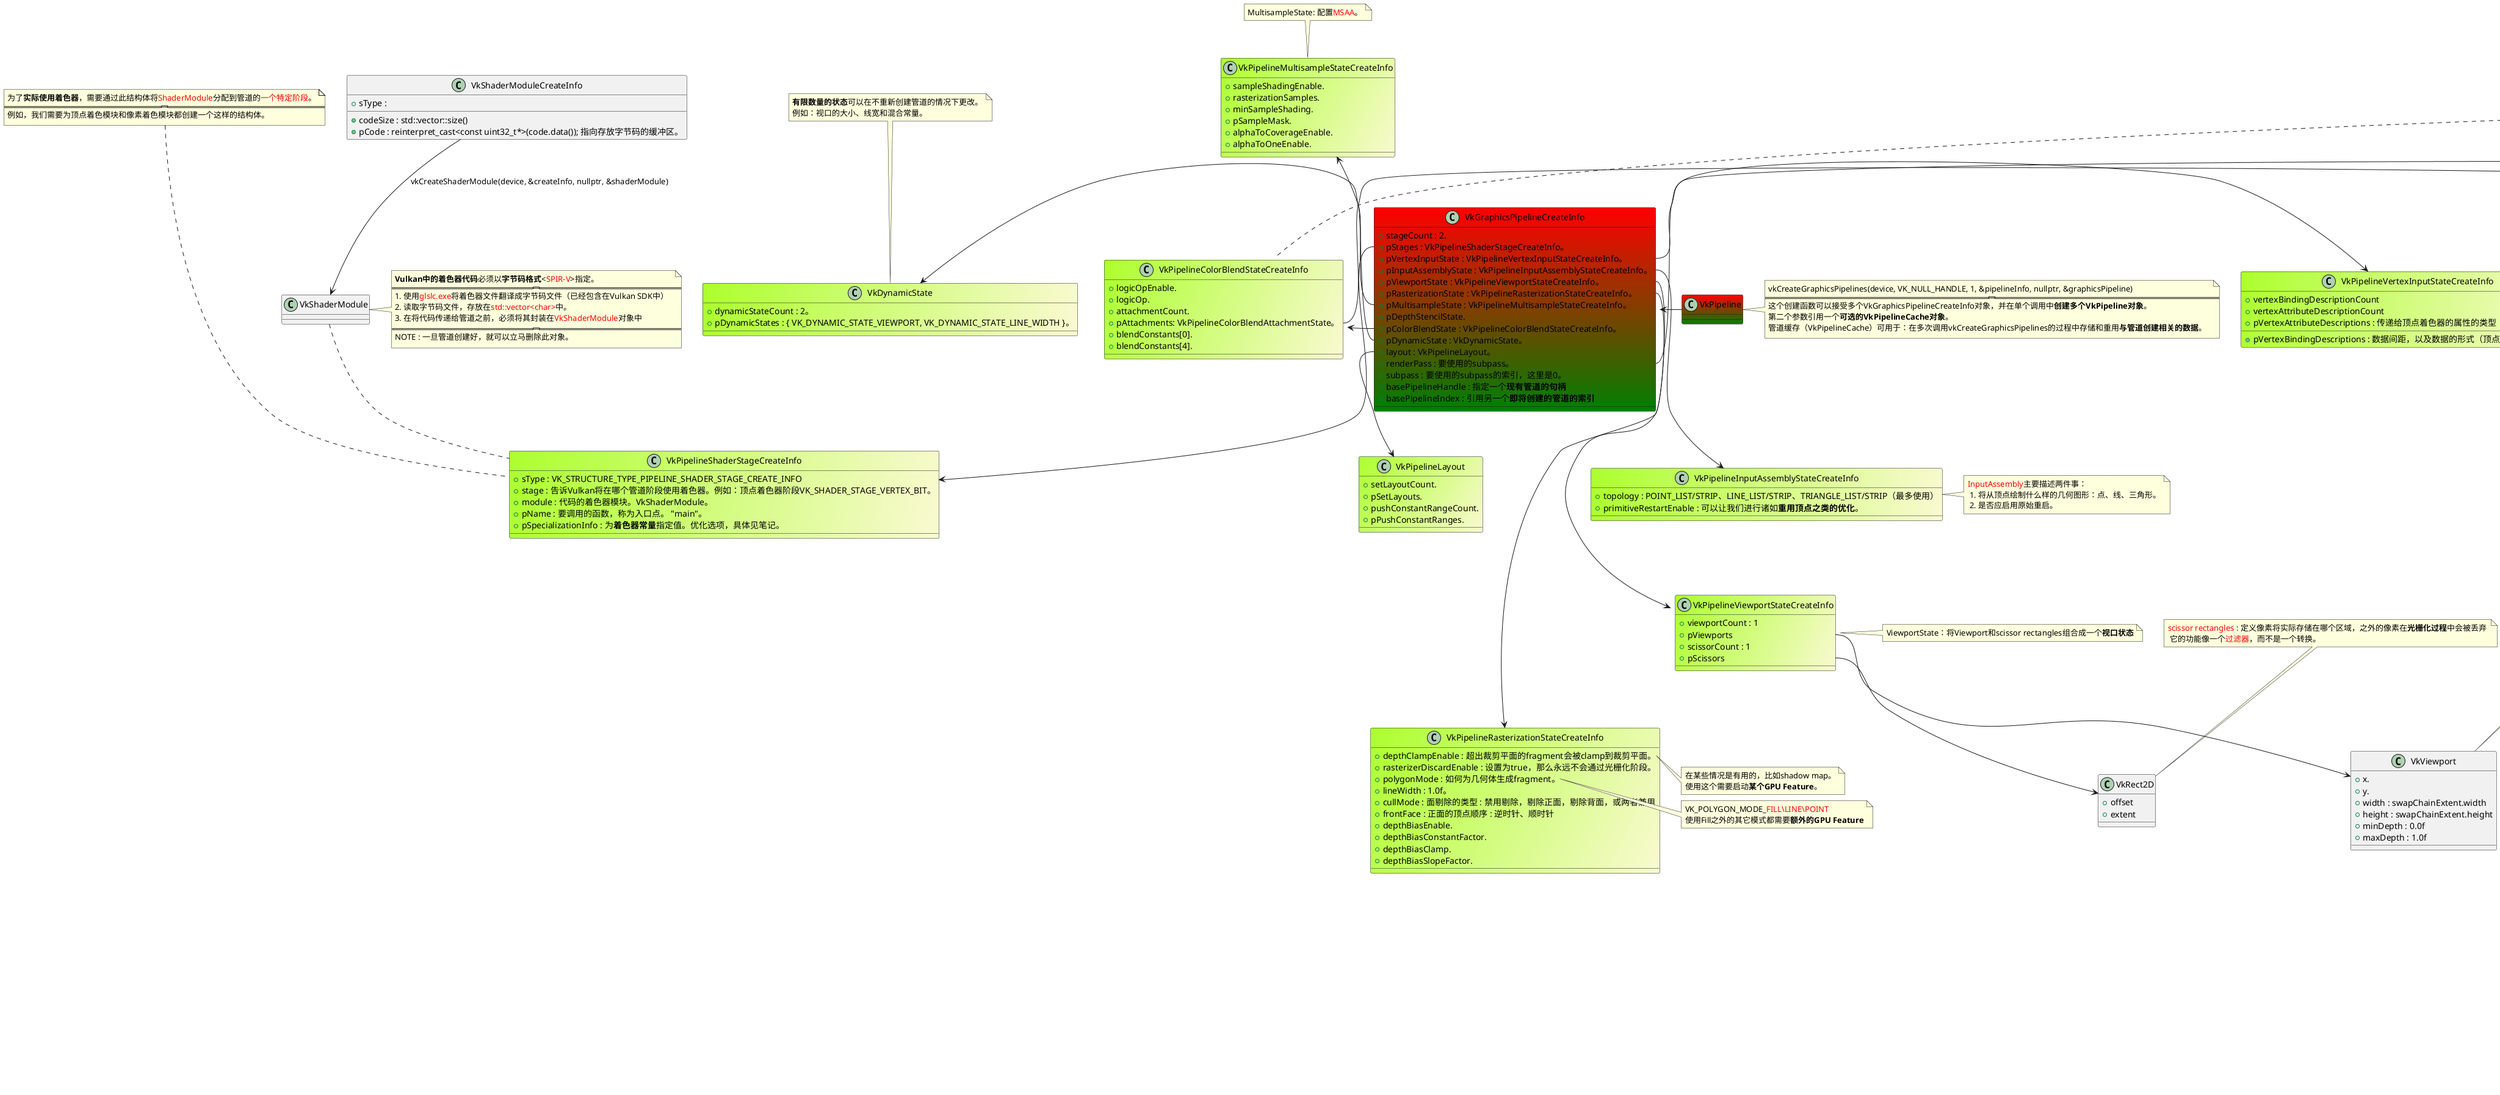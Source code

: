 @startuml
together {
    class VkShaderModule{
    }
    note right of VkShaderModule
        **Vulkan中的着色器代码**必须以**字节码格式**<<color:#Red>SPIR-V</color>>指定。
        ================
        1. 使用<color:#Red>glslc.exe</color>将着色器文件翻译成字节码文件（已经包含在Vulkan SDK中）
        2. 读取字节码文件，存放在<color:#Red>std::vector<char></color>中。
        3. 在将代码传递给管道之前，必须将其封装在<color:#Red>VkShaderModule</color>对象中
        =============
        NOTE : 一旦管道创建好，就可以立马删除此对象。
    end note

    class VkShaderModuleCreateInfo{
        +sType : 
        +codeSize : std::vector::size()
        +pCode : reinterpret_cast<const uint32_t*>(code.data()); 指向存放字节码的缓冲区。
    }

    class VkPipelineShaderStageCreateInfo #GreenYellow/LightGoldenRodYellow{
        +sType : VK_STRUCTURE_TYPE_PIPELINE_SHADER_STAGE_CREATE_INFO
        +stage : 告诉Vulkan将在哪个管道阶段使用着色器。例如：顶点着色器阶段VK_SHADER_STAGE_VERTEX_BIT。
        +module : 代码的着色器模块。VkShaderModule。
        +pName : 要调用的函数，称为入口点。 "main"。
        +pSpecializationInfo : 为**着色器常量**指定值。优化选项，具体见笔记。
    }
    note top of VkPipelineShaderStageCreateInfo
        为了**实际使用着色器**，需要通过此结构体将<color:#Red>ShaderModule</color>分配到管道的<color:#Red>一个特定阶段</color>。
        =============
        例如，我们需要为顶点着色模块和像素着色模块都创建一个这样的结构体。
    end note
}
VkShaderModuleCreateInfo --> VkShaderModule : vkCreateShaderModule(device, &createInfo, nullptr, &shaderModule)
VkShaderModule .. VkPipelineShaderStageCreateInfo

class VkPipelineVertexInputStateCreateInfo #GreenYellow/LightGoldenRodYellow{
    +vertexBindingDescriptionCount
    +pVertexBindingDescriptions : 数据间距，以及数据的形式（顶点还是索引instance)
    +vertexAttributeDescriptionCount
    +pVertexAttributeDescriptions : 传递给顶点着色器的属性的类型
}
note right : <color:#Red>InputAssembly</color>：传递到顶点着色器的顶点数据的格式

class VkPipelineInputAssemblyStateCreateInfo #GreenYellow/LightGoldenRodYellow{
    +topology : POINT_LIST/STRIP、LINE_LIST/STRIP、TRIANGLE_LIST/STRIP（最多使用）
    +primitiveRestartEnable : 可以让我们进行诸如**重用顶点之类的优化**。
}
note right : <color:#Red>InputAssembly</color>主要描述两件事：\n 1. 将从顶点绘制什么样的几何图形：点、线、三角形。\n 2. 是否应启用原始重启。

together {
    class VkViewport{
        +x.
        +y.
        +width : swapChainExtent.width
        +height : swapChainExtent.height
        +minDepth : 0.0f
        +maxDepth : 1.0f
    }
    note top : 主要描述**与输出相关的framebuffer区域**

    class VkRect2D{
        +offset
        +extent
    }
    note top : <color:#Red>scissor rectangles</color> : 定义像素将实际存储在哪个区域，之外的像素在**光栅化过程**中会被丢弃 \n 它的功能像一个<color:#Red>过滤器</color>，而不是一个转换。

    class VkPipelineViewportStateCreateInfo #GreenYellow/LightGoldenRodYellow{
        +viewportCount : 1
        +pViewports
        +scissorCount : 1
        +pScissors
    }
    note top of VkPipelineViewportStateCreateInfo
        ViewportState：将Viewport和scissor rectangles组合成一个**视口状态**
    end note
}
VkPipelineViewportStateCreateInfo::pViewports --> VkViewport
VkPipelineViewportStateCreateInfo::pScissors --> VkRect2D

class VkPipelineRasterizationStateCreateInfo #GreenYellow/LightGoldenRodYellow{
    +depthClampEnable : 超出裁剪平面的fragment会被clamp到裁剪平面。
    +rasterizerDiscardEnable : 设置为true，那么永远不会通过光栅化阶段。
    +polygonMode : 如何为几何体生成fragment。
    +lineWidth : 1.0f。
    +cullMode : 面剔除的类型 : 禁用剔除，剔除正面，剔除背面，或两者兼用
    +frontFace : 正面的顶点顺序 : 逆时针、顺时针
    +depthBiasEnable.
    +depthBiasConstantFactor.
    +depthBiasClamp.
    +depthBiasSlopeFactor.
}
note right of VkPipelineRasterizationStateCreateInfo::depthClampEnable
    在某些情况是有用的，比如shadow map。
    使用这个需要启动**某个GPU Feature**。
end note
note right of VkPipelineRasterizationStateCreateInfo::polygonMode
    VK_POLYGON_MODE_<color:#Red>FILL\LINE\POINT</color>
    使用Fill之外的其它模式都需要**额外的GPU Feature**
end note

class VkPipelineMultisampleStateCreateInfo #GreenYellow/LightGoldenRodYellow{
    +sampleShadingEnable.
    +rasterizationSamples.
    +minSampleShading.
    +pSampleMask.
    +alphaToCoverageEnable.
    +alphaToOneEnable.
}
note top of VkPipelineMultisampleStateCreateInfo
    MultisampleState: 配置<color:#Red>MSAA</color>。
end note

together {
    class VkPipelineColorBlendAttachmentState{
        +colorWriteMask.
        +blendEnable.
        +srcColorBlendFactor : VK_BLEND_FACTOR_ONE。
        +dstColorBlendFactor : VK_BLEND_FACTOR_ZERO。
        +colorBlendOp : VK_BLEND_OP_ADD。
        +srcAlphaBlendFactor : VK_BLEND_FACTOR_ONE。
        +dstAlphaBlendFactor : VK_BLEND_FACTOR_ZERO。
        +alphaBlendOp : VK_BLEND_OP_ADD。
    }
    note top of VkPipelineColorBlendAttachmentState
        为每个附加的framebuffer都要配置<color:#Red>颜色混合</color>。
        作为数组存放在<color:#Red>ColorBlendState<color:#Red>中。
    end note

    class VkPipelineColorBlendStateCreateInfo #GreenYellow/LightGoldenRodYellow{
        +logicOpEnable.
        +logicOp.
        +attachmentCount.
        +pAttachments: VkPipelineColorBlendAttachmentState。
        +blendConstants[0].
        +blendConstants[4].
    }
    note top of VkPipelineColorBlendStateCreateInfo
        全局ColorBlend设置
    end note
}
VkPipelineColorBlendStateCreateInfo::pAttachments --> VkPipelineColorBlendAttachmentState

class VkDynamicState #GreenYellow/LightGoldenRodYellow{
    +dynamicStateCount : 2。
    +pDynamicStates : { VK_DYNAMIC_STATE_VIEWPORT, VK_DYNAMIC_STATE_LINE_WIDTH }。
}
note top of VkDynamicState
    **有限数量的状态**可以在不重新创建管道的情况下更改。
    例如：视口的大小、线宽和混合常量。
end note 

class VkPipelineLayout #GreenYellow/LightGoldenRodYellow{
   +setLayoutCount.
   +pSetLayouts.
   +pushConstantRangeCount.
   +pPushConstantRanges.
}


package RenderPass {
    class VkAttachmentDescription{
        +format : swapChainImageFormat。
        +samples : VK_SAMPLE_COUNT_1_BIT。
        +loadOp : Render前**如何处理附件中的数据**。
        +storeOp : Render后**如何处理附件中的数据**。
        +stencilLoadOp : 可选项和loadOp一样。
        +stencilStoreOp : 可选项一样。
        +initialLayout: 渲染过程开始之前图像将具有哪种布局。
        +finalLayout：染结束时自动转换到的布局
    }
    note right of VkAttachmentDescription::loadOp
        VK_ATTACHMENT_LOAD_OP_<color:#Red>LOAD\CLEAR\DONT_CARE</color>。
        保留/清除/未定义（不关心）。
        针对的是**颜色和深度缓冲**
    end note
    note right of VkAttachmentDescription::storeOp
        VK_ATTACHMENT_STORE_OP_<color:#Red>STORE\DONT_CARE</color>。
        写入/未定义。
        针对的是**颜色和深度缓冲**
    end note
    note right of VkAttachmentDescription::initialLayout
        在Vulkan中，**纹理和帧缓冲**由具有特定像素格式的**VkImage对象**表示。
        但是内存中**像素的布局**可以改变，常用的布局有：
            1. VK_IMAGE_LAYOUT_COLOR_ATTACHMENT_OPTIMAL ：用作color attachment。
            2. VK_IMAGE_LAYOUT_PRESENT_SRC_KHR ：要在交换链中显示的Image。
            3. VK_IMAGE_LAYOUT_TRANSFER_DST_OPTIMAL ：用作**内存复制操作目标**的Image。
            4. VK_IMAGE_LAYOUT_UNDEFINED ：不关心图像的布局
    end note
    note left of VkAttachmentDescription
        用来描述<color:#Red>VkAttachmentReference</color>
    end note

    class VkAttachmentReference{
        +attachment : VkAttachmentDescription数组里面的索引。
        +layout : 当subpass启动时，Vulkan将自动将Attachment转换到此布局。
    }

    class VkSubpassDescription{
        +pipelineBindPoint : VK_PIPELINE_BIND_POINT_GRAPHICS。
        +colorAttachmentCount : 0 (或者多个)。
        +pColorAttachments : VkAttachmentReference数组。
        +pInputAttachments : 从着色器中读取的附件。
        +pResolveAttachments : 用于MSAA的颜色附件。
        +pDepthStencilAttachment : Attachment for depth and stencil data。
        +pPreserveAttachments : Subpass不使用的附件，但必须保留其数据。
    }
    note left of VkSubpassDescription
        使用VkSubpassDescription结构描述<color:#Red>subpass</color>。
    end note
    note right of VkSubpassDescription::pColorAttachments
        这个数组中附件的索引，直接对应的是如下的代码
        <s>layout(location = 0) out vec4 outColor</s>
    end note

    class VkRenderPass #GreenYellow/LightGoldenRodYellow{

    }
    note right of VkRenderPass
        vkCreateRenderPass(device, &renderPassInfo, nullptr, &renderPass) 
        =========================
        RenderPass里面拥有该Pass所需的所有附件，以<color:#Red>附件描述符数组</color>的形式存储，这是个全集。
        SubPass可能只需要用到总集的一部分，也就是子集。笨的做法就是也存储<color:#Red>附件描述符数组</color>,
        而好的做法，就是存储<color:#Red>附件描述符的引用数组</color>。
    end note

    class VkRenderPassCreateInfo{
        +attachmentCount.
        +pAttachments : VkAttachmentDescription数组。
        +subpassCount : 1。
        +pSubpasses : VkSubpassDescription数组
    }

    VkSubpassDescription::pColorAttachments --> VkAttachmentReference
    VkAttachmentReference::attachment --> VkAttachmentDescription
    VkRenderPassCreateInfo::pSubpasses --> VkSubpassDescription
    VkRenderPassCreateInfo::pAttachments --> VkAttachmentDescription
    
    VkRenderPass --> VkRenderPassCreateInfo


}
note top of RenderPass
在渲染时**将使用的framebuffer附件** ，有多少个颜色和深度缓冲区，每个缓冲区要使用多少个样本，以及在整个渲染操作中如何处理其内容。
所有这些信息都被封装在一个<color:#Red>**Render Pass对象**</color>。
end note

class VkGraphicsPipelineCreateInfo #red-green{
    +stageCount : 2.
    +pStages : VkPipelineShaderStageCreateInfo。
    +pVertexInputState : VkPipelineVertexInputStateCreateInfo。
    +pInputAssemblyState : VkPipelineInputAssemblyStateCreateInfo。
    +pViewportState : VkPipelineViewportStateCreateInfo。
    +pRasterizationState : VkPipelineRasterizationStateCreateInfo。
    +pMultisampleState : VkPipelineMultisampleStateCreateInfo。
    +pDepthStencilState.
    +pColorBlendState : VkPipelineColorBlendStateCreateInfo。
    +pDynamicState : VkDynamicState。
    +layout : VkPipelineLayout。
    +renderPass : 要使用的subpass。
    +subpass : 要使用的subpass的索引，这里是0。
    +basePipelineHandle : 指定一个**现有管道的句柄**
    +basePipelineIndex : 引用另一个**即将创建的管道的索引**
}

class VkPipeline #red-green{

}
note right of VkPipeline
 vkCreateGraphicsPipelines(device, VK_NULL_HANDLE, 1, &pipelineInfo, nullptr, &graphicsPipeline)
 =============
 这个创建函数可以接受多个VkGraphicsPipelineCreateInfo对象，并在单个调用中**创建多个VkPipeline对象**。
 第二个参数引用一个**可选的VkPipelineCache对象**。
 管道缓存（VkPipelineCache）可用于：在多次调用vkCreateGraphicsPipelines的过程中存储和重用**与管道创建相关的数据**。
end note

VkGraphicsPipelineCreateInfo::pStages -up-> VkPipelineShaderStageCreateInfo
VkGraphicsPipelineCreateInfo::pVertexInputState -right-> VkPipelineVertexInputStateCreateInfo
VkGraphicsPipelineCreateInfo::pInputAssemblyState -right-> VkPipelineInputAssemblyStateCreateInfo
VkGraphicsPipelineCreateInfo::pViewportState -right-> VkPipelineViewportStateCreateInfo
VkGraphicsPipelineCreateInfo::pRasterizationState -right-> VkPipelineRasterizationStateCreateInfo
VkGraphicsPipelineCreateInfo::pMultisampleState -left-> VkPipelineMultisampleStateCreateInfo
VkGraphicsPipelineCreateInfo::pColorBlendState -left-> VkPipelineColorBlendStateCreateInfo
VkGraphicsPipelineCreateInfo::pDynamicState -left-> VkDynamicState
VkGraphicsPipelineCreateInfo::layout -down-> VkPipelineLayout
VkGraphicsPipelineCreateInfo::renderPass -right-> VkRenderPass

VkPipelineVertexInputStateCreateInfo -[hidden]right-> VkPipelineShaderStageCreateInfo
VkPipelineInputAssemblyStateCreateInfo -[hidden]up-> VkPipelineVertexInputStateCreateInfo
VkPipelineViewportStateCreateInfo -[hidden]up-> VkPipelineInputAssemblyStateCreateInfo
VkPipelineRasterizationStateCreateInfo -[hidden]up-> VkPipelineViewportStateCreateInfo

VkDynamicState -[hidden]up-> VkPipelineMultisampleStateCreateInfo

VkPipeline -left-> VkGraphicsPipelineCreateInfo
@enduml